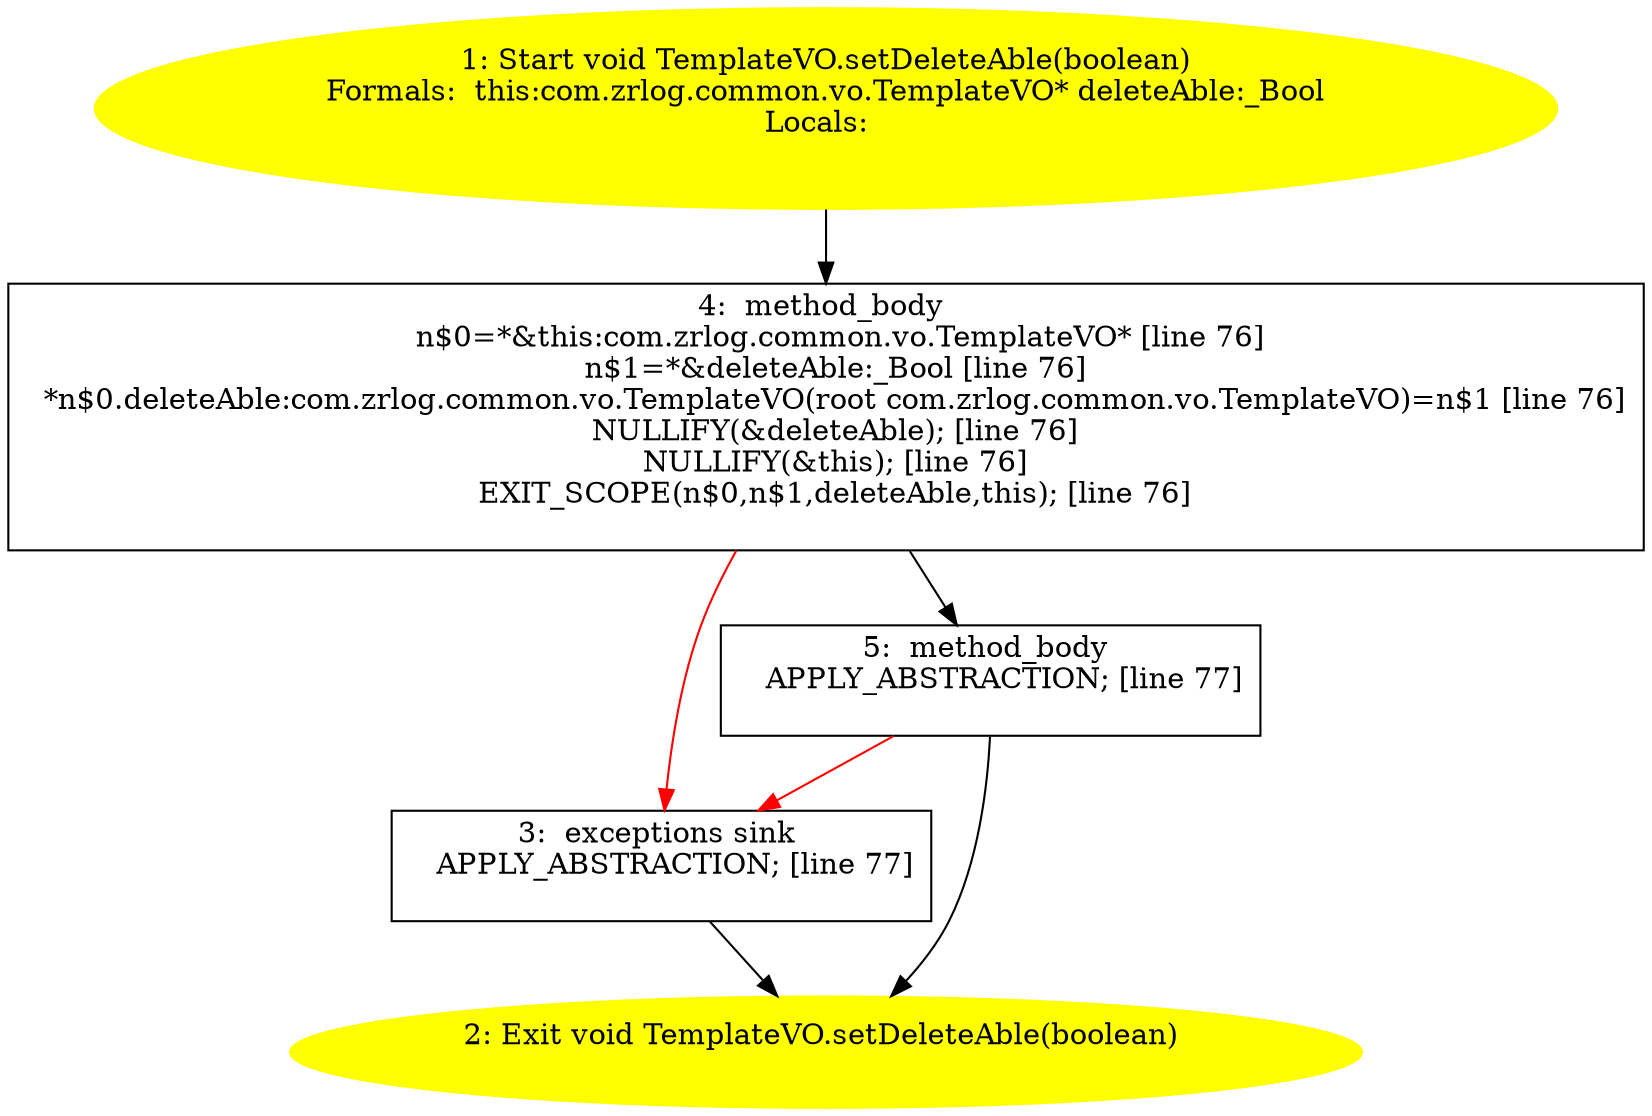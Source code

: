 /* @generated */
digraph cfg {
"com.zrlog.common.vo.TemplateVO.setDeleteAble(boolean):void.873783b667723b336e6b24414fa97c9b_1" [label="1: Start void TemplateVO.setDeleteAble(boolean)\nFormals:  this:com.zrlog.common.vo.TemplateVO* deleteAble:_Bool\nLocals:  \n  " color=yellow style=filled]
	

	 "com.zrlog.common.vo.TemplateVO.setDeleteAble(boolean):void.873783b667723b336e6b24414fa97c9b_1" -> "com.zrlog.common.vo.TemplateVO.setDeleteAble(boolean):void.873783b667723b336e6b24414fa97c9b_4" ;
"com.zrlog.common.vo.TemplateVO.setDeleteAble(boolean):void.873783b667723b336e6b24414fa97c9b_2" [label="2: Exit void TemplateVO.setDeleteAble(boolean) \n  " color=yellow style=filled]
	

"com.zrlog.common.vo.TemplateVO.setDeleteAble(boolean):void.873783b667723b336e6b24414fa97c9b_3" [label="3:  exceptions sink \n   APPLY_ABSTRACTION; [line 77]\n " shape="box"]
	

	 "com.zrlog.common.vo.TemplateVO.setDeleteAble(boolean):void.873783b667723b336e6b24414fa97c9b_3" -> "com.zrlog.common.vo.TemplateVO.setDeleteAble(boolean):void.873783b667723b336e6b24414fa97c9b_2" ;
"com.zrlog.common.vo.TemplateVO.setDeleteAble(boolean):void.873783b667723b336e6b24414fa97c9b_4" [label="4:  method_body \n   n$0=*&this:com.zrlog.common.vo.TemplateVO* [line 76]\n  n$1=*&deleteAble:_Bool [line 76]\n  *n$0.deleteAble:com.zrlog.common.vo.TemplateVO(root com.zrlog.common.vo.TemplateVO)=n$1 [line 76]\n  NULLIFY(&deleteAble); [line 76]\n  NULLIFY(&this); [line 76]\n  EXIT_SCOPE(n$0,n$1,deleteAble,this); [line 76]\n " shape="box"]
	

	 "com.zrlog.common.vo.TemplateVO.setDeleteAble(boolean):void.873783b667723b336e6b24414fa97c9b_4" -> "com.zrlog.common.vo.TemplateVO.setDeleteAble(boolean):void.873783b667723b336e6b24414fa97c9b_5" ;
	 "com.zrlog.common.vo.TemplateVO.setDeleteAble(boolean):void.873783b667723b336e6b24414fa97c9b_4" -> "com.zrlog.common.vo.TemplateVO.setDeleteAble(boolean):void.873783b667723b336e6b24414fa97c9b_3" [color="red" ];
"com.zrlog.common.vo.TemplateVO.setDeleteAble(boolean):void.873783b667723b336e6b24414fa97c9b_5" [label="5:  method_body \n   APPLY_ABSTRACTION; [line 77]\n " shape="box"]
	

	 "com.zrlog.common.vo.TemplateVO.setDeleteAble(boolean):void.873783b667723b336e6b24414fa97c9b_5" -> "com.zrlog.common.vo.TemplateVO.setDeleteAble(boolean):void.873783b667723b336e6b24414fa97c9b_2" ;
	 "com.zrlog.common.vo.TemplateVO.setDeleteAble(boolean):void.873783b667723b336e6b24414fa97c9b_5" -> "com.zrlog.common.vo.TemplateVO.setDeleteAble(boolean):void.873783b667723b336e6b24414fa97c9b_3" [color="red" ];
}
